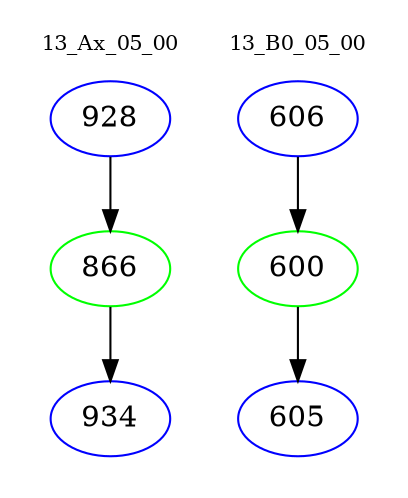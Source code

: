 digraph{
subgraph cluster_0 {
color = white
label = "13_Ax_05_00";
fontsize=10;
T0_928 [label="928", color="blue"]
T0_928 -> T0_866 [color="black"]
T0_866 [label="866", color="green"]
T0_866 -> T0_934 [color="black"]
T0_934 [label="934", color="blue"]
}
subgraph cluster_1 {
color = white
label = "13_B0_05_00";
fontsize=10;
T1_606 [label="606", color="blue"]
T1_606 -> T1_600 [color="black"]
T1_600 [label="600", color="green"]
T1_600 -> T1_605 [color="black"]
T1_605 [label="605", color="blue"]
}
}
